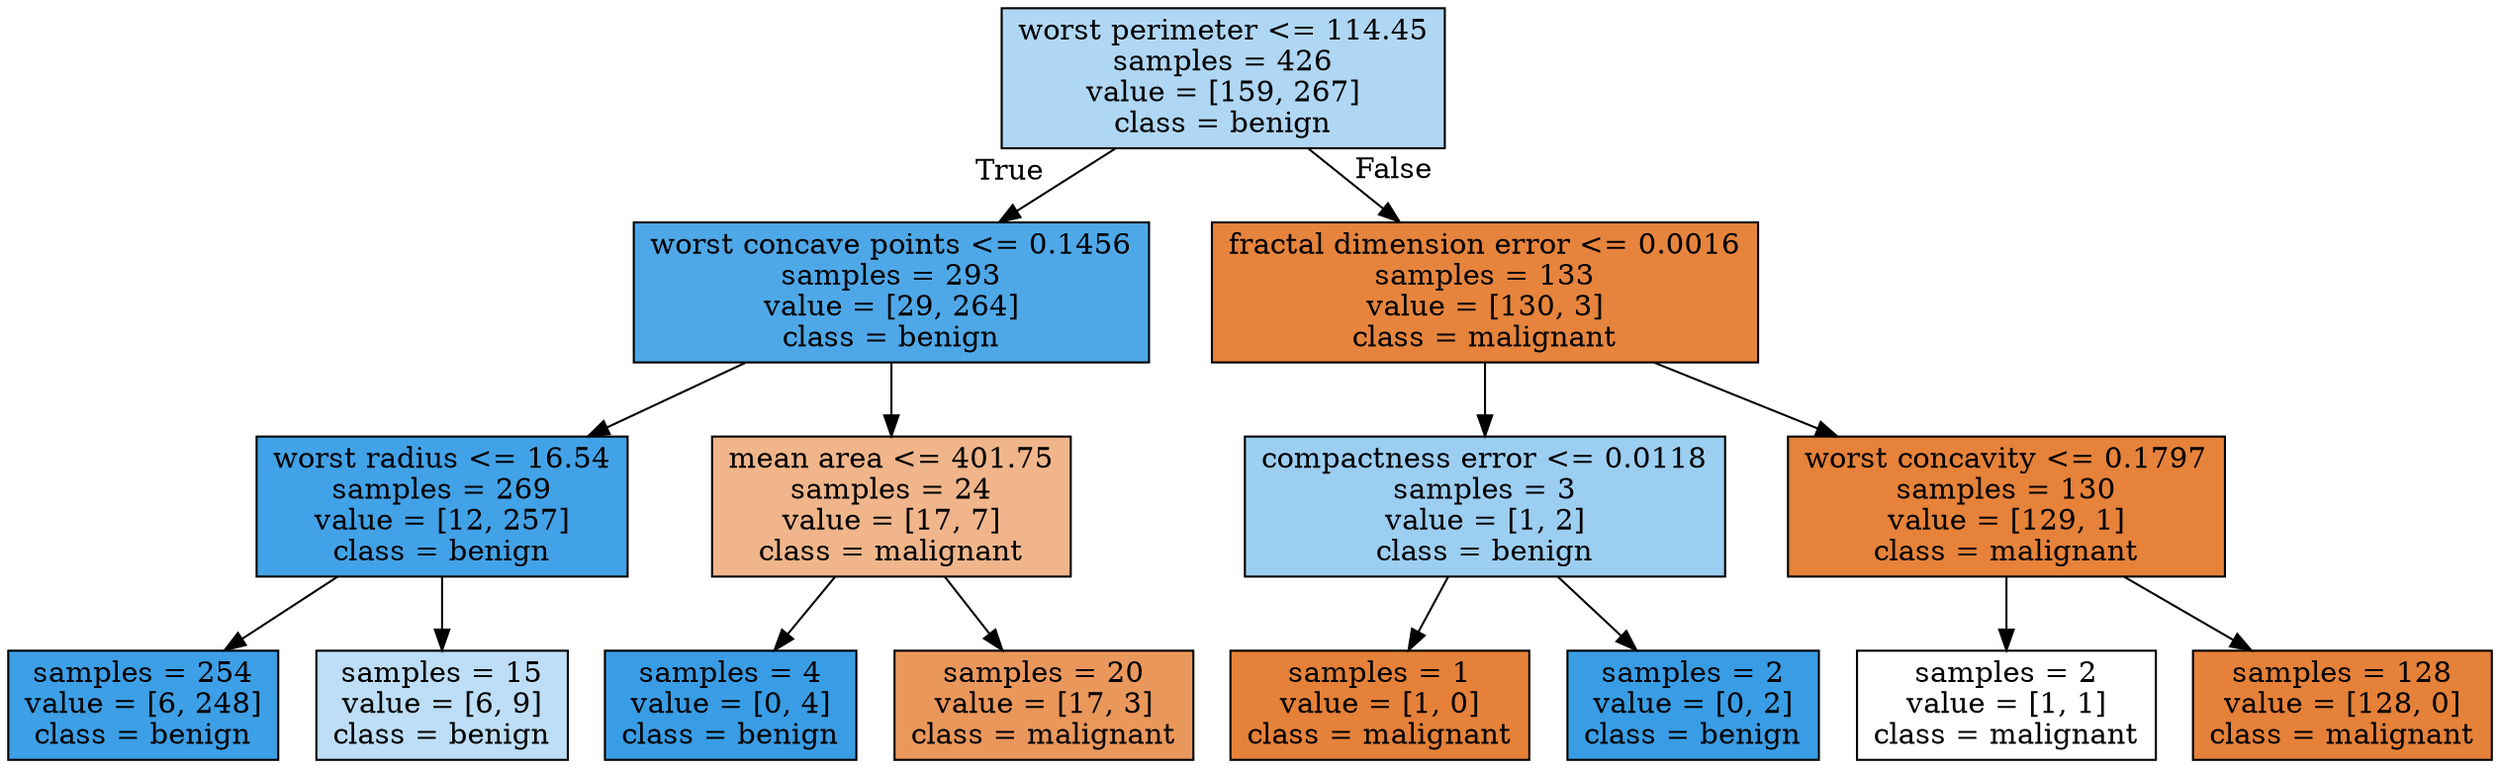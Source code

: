 digraph Tree {
node [shape=box, style="filled", color="black"] ;
0 [label="worst perimeter <= 114.45\nsamples = 426\nvalue = [159, 267]\nclass = benign", fillcolor="#399de567"] ;
1 [label="worst concave points <= 0.1456\nsamples = 293\nvalue = [29, 264]\nclass = benign", fillcolor="#399de5e3"] ;
0 -> 1 [labeldistance=2.5, labelangle=45, headlabel="True"] ;
2 [label="worst radius <= 16.54\nsamples = 269\nvalue = [12, 257]\nclass = benign", fillcolor="#399de5f3"] ;
1 -> 2 ;
3 [label="samples = 254\nvalue = [6, 248]\nclass = benign", fillcolor="#399de5f9"] ;
2 -> 3 ;
4 [label="samples = 15\nvalue = [6, 9]\nclass = benign", fillcolor="#399de555"] ;
2 -> 4 ;
5 [label="mean area <= 401.75\nsamples = 24\nvalue = [17, 7]\nclass = malignant", fillcolor="#e5813996"] ;
1 -> 5 ;
6 [label="samples = 4\nvalue = [0, 4]\nclass = benign", fillcolor="#399de5ff"] ;
5 -> 6 ;
7 [label="samples = 20\nvalue = [17, 3]\nclass = malignant", fillcolor="#e58139d2"] ;
5 -> 7 ;
8 [label="fractal dimension error <= 0.0016\nsamples = 133\nvalue = [130, 3]\nclass = malignant", fillcolor="#e58139f9"] ;
0 -> 8 [labeldistance=2.5, labelangle=-45, headlabel="False"] ;
9 [label="compactness error <= 0.0118\nsamples = 3\nvalue = [1, 2]\nclass = benign", fillcolor="#399de57f"] ;
8 -> 9 ;
10 [label="samples = 1\nvalue = [1, 0]\nclass = malignant", fillcolor="#e58139ff"] ;
9 -> 10 ;
11 [label="samples = 2\nvalue = [0, 2]\nclass = benign", fillcolor="#399de5ff"] ;
9 -> 11 ;
12 [label="worst concavity <= 0.1797\nsamples = 130\nvalue = [129, 1]\nclass = malignant", fillcolor="#e58139fd"] ;
8 -> 12 ;
13 [label="samples = 2\nvalue = [1, 1]\nclass = malignant", fillcolor="#e5813900"] ;
12 -> 13 ;
14 [label="samples = 128\nvalue = [128, 0]\nclass = malignant", fillcolor="#e58139ff"] ;
12 -> 14 ;
}